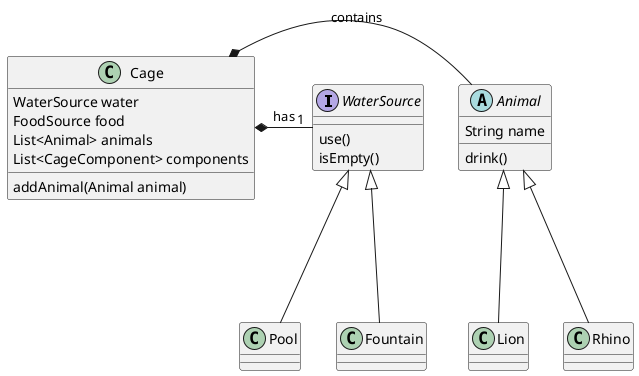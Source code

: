 @startuml

interface WaterSource{
   use()
   isEmpty()
}

class Pool
class Fountain

abstract class Animal {
   String name
   drink()
}

class Lion{
}

class Rhino{
}

class Cage {
   WaterSource water
   FoodSource food
   List<Animal> animals
   List<CageComponent> components
   addAnimal(Animal animal)
}


WaterSource <|--- Pool
WaterSource <|--- Fountain
Animal <|--- Lion
Animal <|--- Rhino

Cage *- Animal : contains
Cage *- "1" WaterSource : has

@enduml